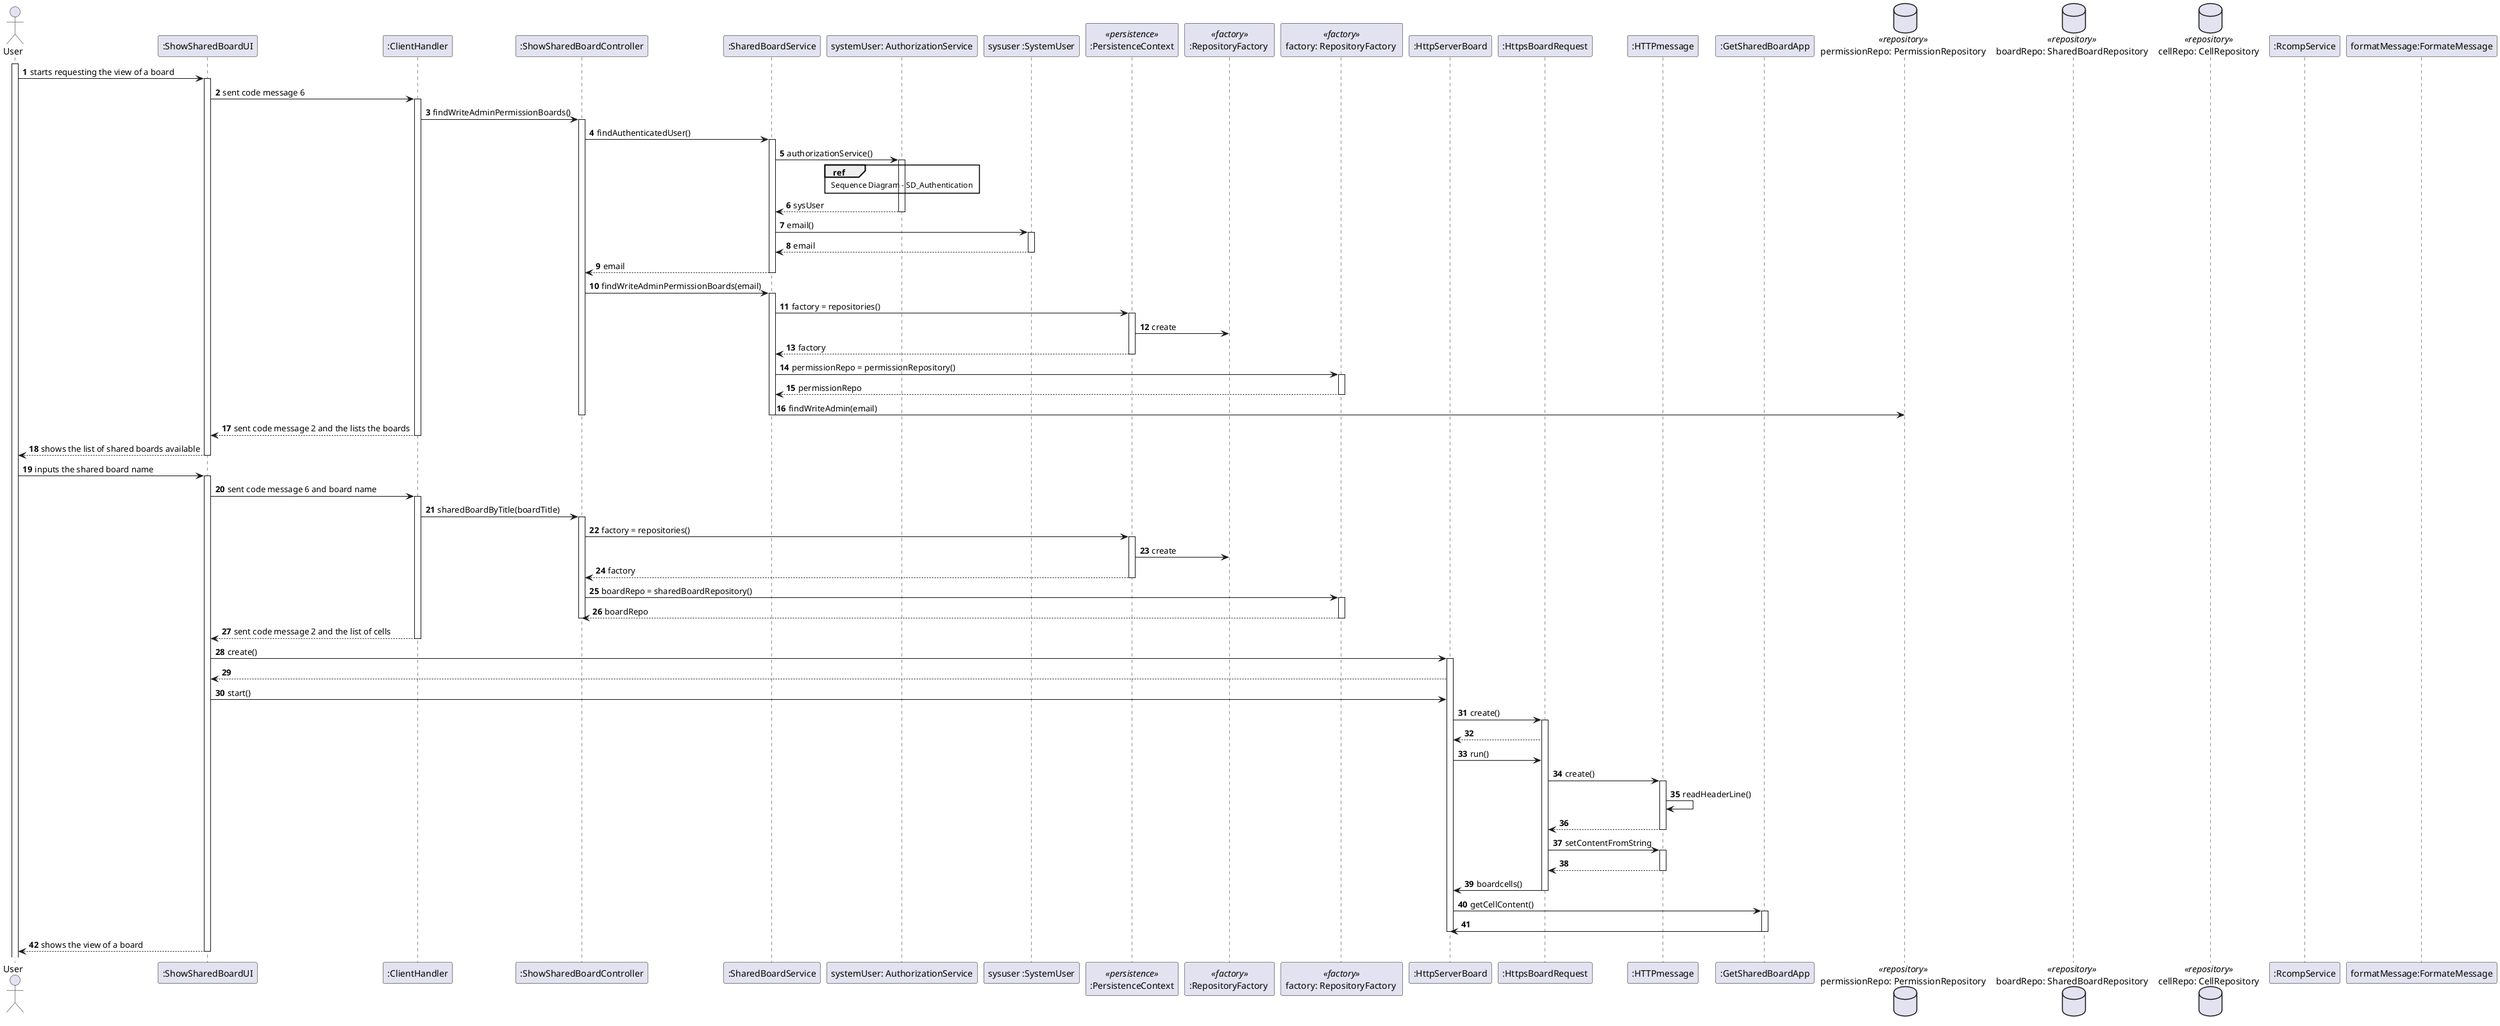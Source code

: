 @startuml

autonumber
actor "User" as usr

participant ":ShowSharedBoardUI" as ui
participant ":ClientHandler" as srv
participant ":ShowSharedBoardController" as ctrl
participant ":SharedBoardService" as sbService
participant "systemUser: AuthorizationService" as auth
participant "sysuser :SystemUser" as user
participant ":PersistenceContext" as persist <<persistence>>
participant ":RepositoryFactory " as rfcls <<factory>>
participant "factory: RepositoryFactory " as factory <<factory>>
participant ":HttpServerBoard" as httpServer
participant ":HttpsBoardRequest" as httpRequest
participant ":HTTPmessage" as message
participant ":GetSharedBoardApp" as sharedApp
database "permissionRepo: PermissionRepository" as permissionRepo <<repository>>
database "boardRepo: SharedBoardRepository" as boardRepo <<repository>>
database "cellRepo: CellRepository" as cellRepo <<repository>>
participant ":RcompService" as rcomp
participant "formatMessage:FormateMessage" as msg

activate usr
usr -> ui : starts requesting the view of a board
activate ui
ui->srv: sent code message 6
activate srv
srv->ctrl: findWriteAdminPermissionBoards()
activate ctrl
ctrl->sbService: findAuthenticatedUser()
activate sbService

sbService->auth: authorizationService()
activate auth
ref over auth
Sequence Diagram - SD_Authentication
end
auth -->sbService: sysUser
deactivate auth
sbService-> user: email()
activate user
user-->sbService:  email
deactivate user
deactivate auth
sbService-->ctrl:email
deactivate sbService
ctrl->sbService: findWriteAdminPermissionBoards(email)
activate sbService
sbService->persist: factory = repositories()
activate persist
persist->rfcls: create
persist-->sbService: factory
deactivate persist
sbService->factory: permissionRepo = permissionRepository()
activate factory
factory--> sbService: permissionRepo
deactivate factory
sbService-> permissionRepo: findWriteAdmin(email)
deactivate sbService
deactivate ctrl
srv-->ui: sent code message 2 and the lists the boards
deactivate srv
ui --> usr : shows the list of shared boards available
deactivate ui
usr -> ui: inputs the shared board name
activate ui
ui->srv: sent code message 6 and board name
activate srv
srv->ctrl: sharedBoardByTitle(boardTitle)
activate ctrl
ctrl->persist: factory = repositories()
activate persist
persist->rfcls: create
persist-->ctrl: factory
deactivate persist
ctrl->factory: boardRepo = sharedBoardRepository()
activate factory
factory--> ctrl: boardRepo
deactivate factory
deactivate ctrl

srv-->ui:sent code message 2 and the list of cells
deactivate srv

ui ->httpServer: create()
activate httpServer
httpServer --> ui:

ui -> httpServer: start()
httpServer -> httpRequest:create()
activate httpRequest
httpRequest --> httpServer:
httpServer -> httpRequest: run()

httpRequest -> message: create()
activate message
message -> message: readHeaderLine()
message --> httpRequest:
deactivate message
httpRequest -> message: setContentFromString
activate message
message --> httpRequest
deactivate message
httpRequest -> httpServer: boardcells()
deactivate httpRequest

httpServer -> sharedApp:getCellContent()
activate sharedApp
sharedApp -> httpServer:
deactivate sharedApp
deactivate httpServer
ui --> usr: shows the view of a board
deactivate ui

@enduml
